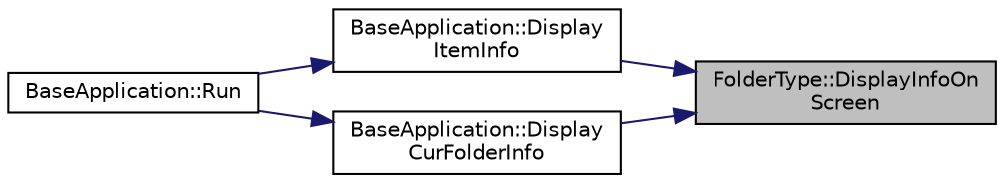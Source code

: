 digraph "FolderType::DisplayInfoOnScreen"
{
 // LATEX_PDF_SIZE
  edge [fontname="Helvetica",fontsize="10",labelfontname="Helvetica",labelfontsize="10"];
  node [fontname="Helvetica",fontsize="10",shape=record];
  rankdir="RL";
  Node51 [label="FolderType::DisplayInfoOn\lScreen",height=0.2,width=0.4,color="black", fillcolor="grey75", style="filled", fontcolor="black",tooltip="Display Folder Info on screen."];
  Node51 -> Node52 [dir="back",color="midnightblue",fontsize="10",style="solid",fontname="Helvetica"];
  Node52 [label="BaseApplication::Display\lItemInfo",height=0.2,width=0.4,color="black", fillcolor="white", style="filled",URL="$class_base_application.html#a8a64db7c6a721e65f4736b0fb3f0414e",tooltip="Display the Current Item Information which is in currentfolder on Screen. @detail operation info [Val..."];
  Node52 -> Node53 [dir="back",color="midnightblue",fontsize="10",style="solid",fontname="Helvetica"];
  Node53 [label="BaseApplication::Run",height=0.2,width=0.4,color="black", fillcolor="white", style="filled",URL="$class_base_application.html#a8f2ce8add401a3b537f041df9f7ef978",tooltip="Program driver."];
  Node51 -> Node54 [dir="back",color="midnightblue",fontsize="10",style="solid",fontname="Helvetica"];
  Node54 [label="BaseApplication::Display\lCurFolderInfo",height=0.2,width=0.4,color="black", fillcolor="white", style="filled",URL="$class_base_application.html#ab148ad93c31b69939c8b8f628fe65eb2",tooltip="Display the Current Folder Information on Screen."];
  Node54 -> Node53 [dir="back",color="midnightblue",fontsize="10",style="solid",fontname="Helvetica"];
}
